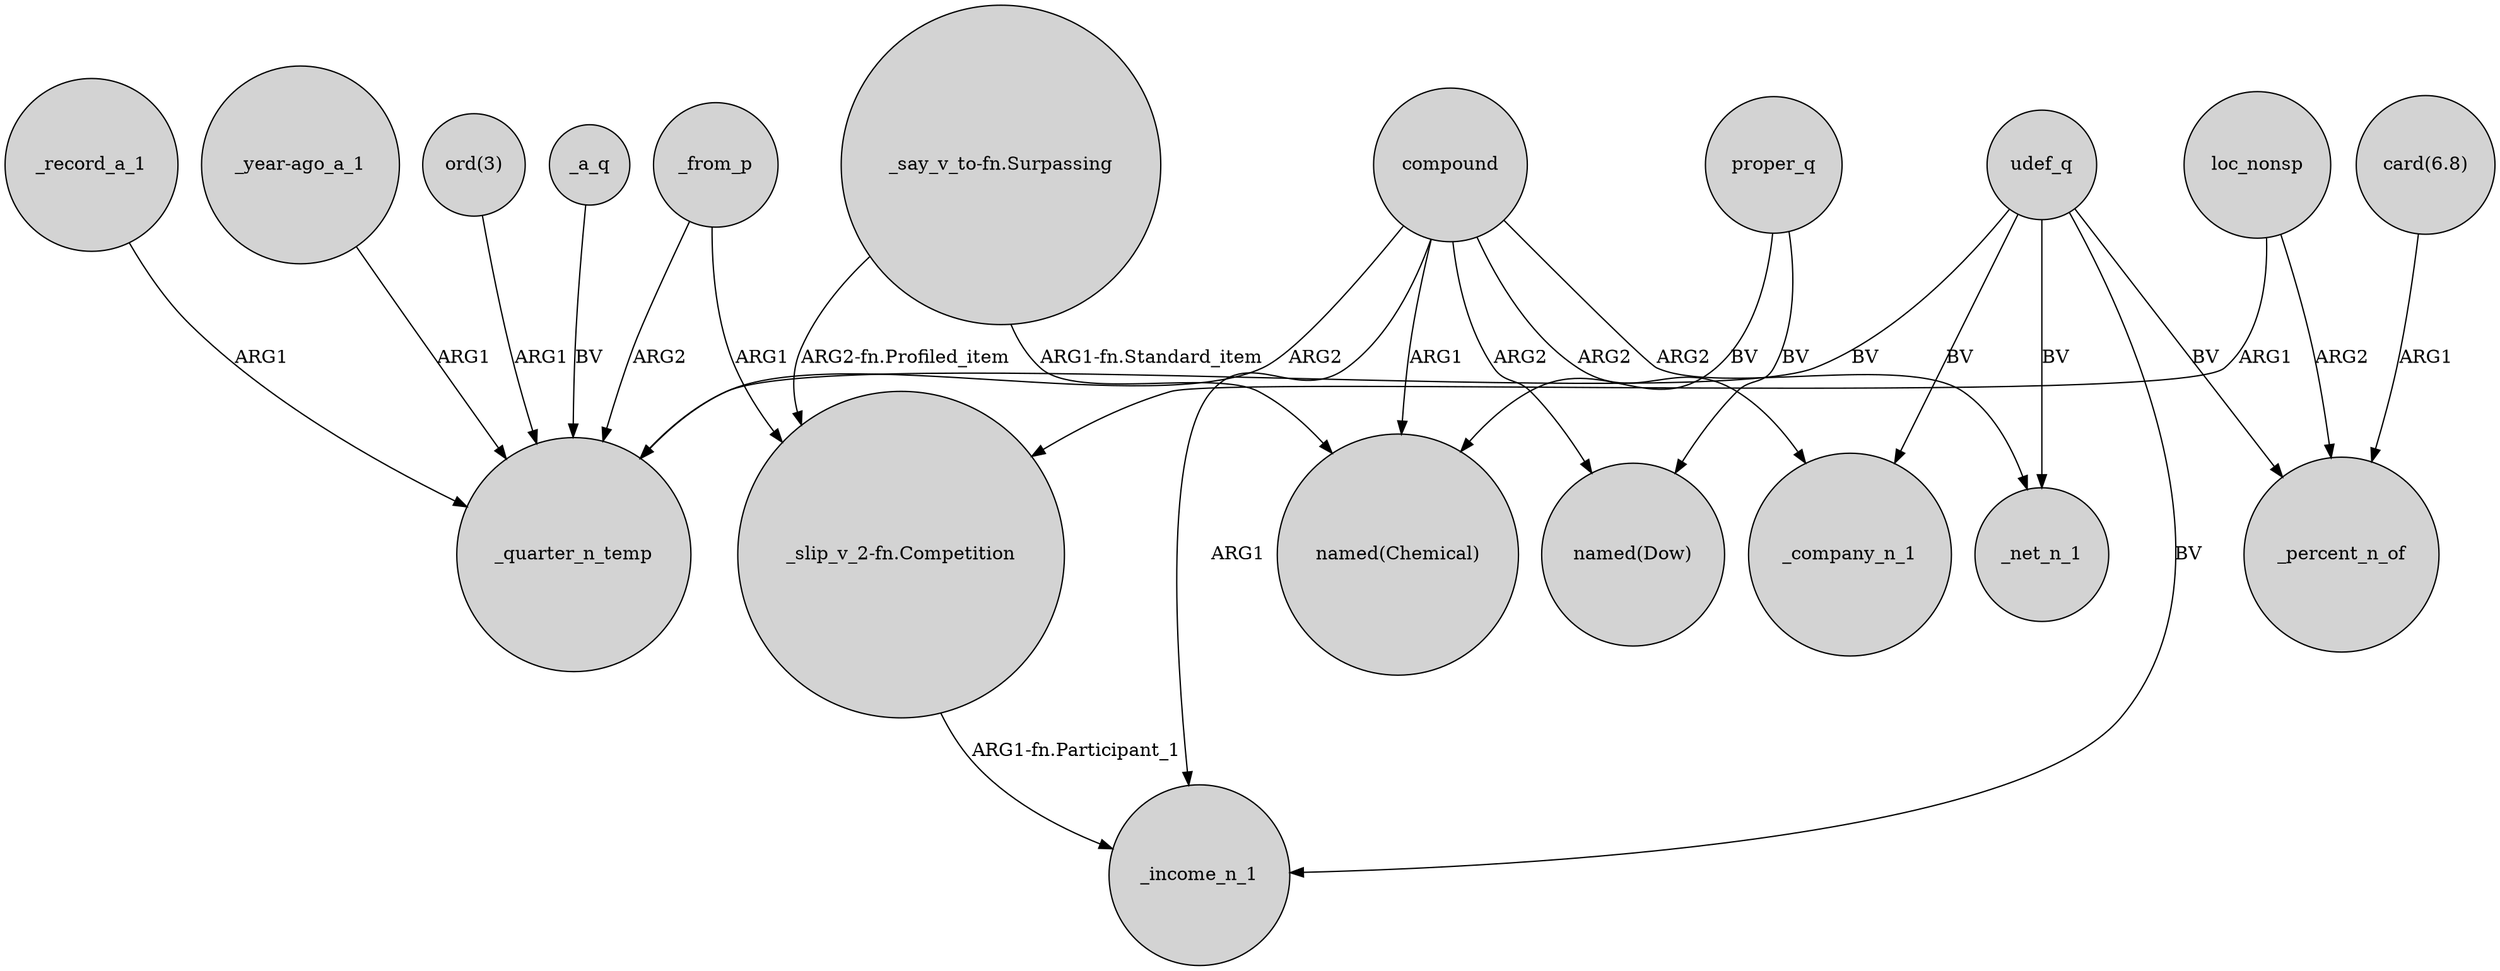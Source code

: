 digraph {
	node [shape=circle style=filled]
	_from_p -> _quarter_n_temp [label=ARG2]
	"_say_v_to-fn.Surpassing" -> "named(Chemical)" [label="ARG1-fn.Standard_item"]
	"_say_v_to-fn.Surpassing" -> "_slip_v_2-fn.Competition" [label="ARG2-fn.Profiled_item"]
	compound -> _net_n_1 [label=ARG2]
	"ord(3)" -> _quarter_n_temp [label=ARG1]
	"card(6.8)" -> _percent_n_of [label=ARG1]
	compound -> _company_n_1 [label=ARG2]
	loc_nonsp -> "_slip_v_2-fn.Competition" [label=ARG1]
	udef_q -> _company_n_1 [label=BV]
	udef_q -> _income_n_1 [label=BV]
	_from_p -> "_slip_v_2-fn.Competition" [label=ARG1]
	_a_q -> _quarter_n_temp [label=BV]
	proper_q -> "named(Chemical)" [label=BV]
	compound -> _income_n_1 [label=ARG1]
	compound -> _quarter_n_temp [label=ARG2]
	_record_a_1 -> _quarter_n_temp [label=ARG1]
	udef_q -> _percent_n_of [label=BV]
	udef_q -> _net_n_1 [label=BV]
	proper_q -> "named(Dow)" [label=BV]
	compound -> "named(Dow)" [label=ARG2]
	udef_q -> _quarter_n_temp [label=BV]
	"_slip_v_2-fn.Competition" -> _income_n_1 [label="ARG1-fn.Participant_1"]
	compound -> "named(Chemical)" [label=ARG1]
	"_year-ago_a_1" -> _quarter_n_temp [label=ARG1]
	loc_nonsp -> _percent_n_of [label=ARG2]
}
